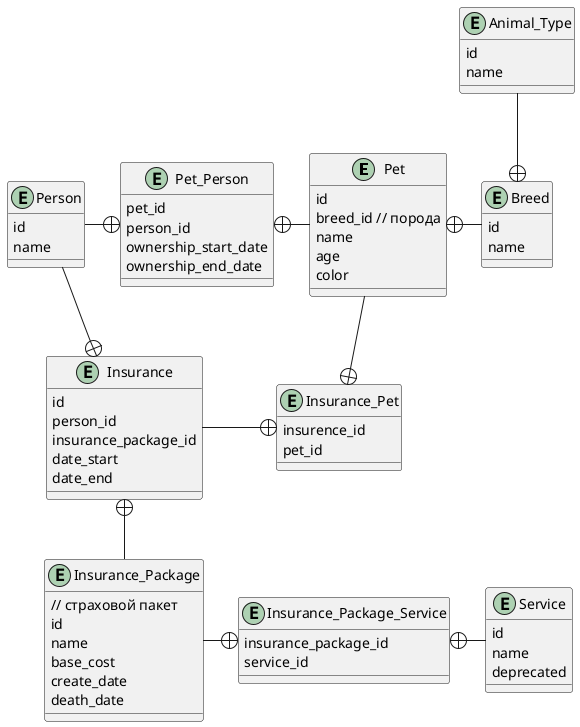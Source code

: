 @startuml
entity Pet {
  id
  breed_id // порода
  name
  age
  color
}

entity Pet_Person {
  pet_id
  person_id
  ownership_start_date
  ownership_end_date
}

entity Person {
  id
  name
}

entity Breed {
  id
  name
}

entity Animal_Type {
  id
  name
}

entity Insurance_Package {
  // страховой пакет
  id
  name
  base_cost
  create_date
  death_date
}

entity Service {
  id
  name
  deprecated
}

entity Insurance_Package_Service {
  insurance_package_id
  service_id
}

entity Insurance {
  id
  person_id
  insurance_package_id
  date_start
  date_end
}

entity Insurance_Pet {
  insurence_id
  pet_id
}

Person -right-+ Pet_Person
Pet_Person +-right- Pet
Breed -left-+ Pet
Animal_Type --+ Breed

Insurance_Package -right-+ Insurance_Package_Service
Insurance_Package_Service +-right- Service

Person --+ Insurance
Insurance +-- Insurance_Package

Pet --+ Insurance_Pet
Insurance_Pet +-left- Insurance

@enduml